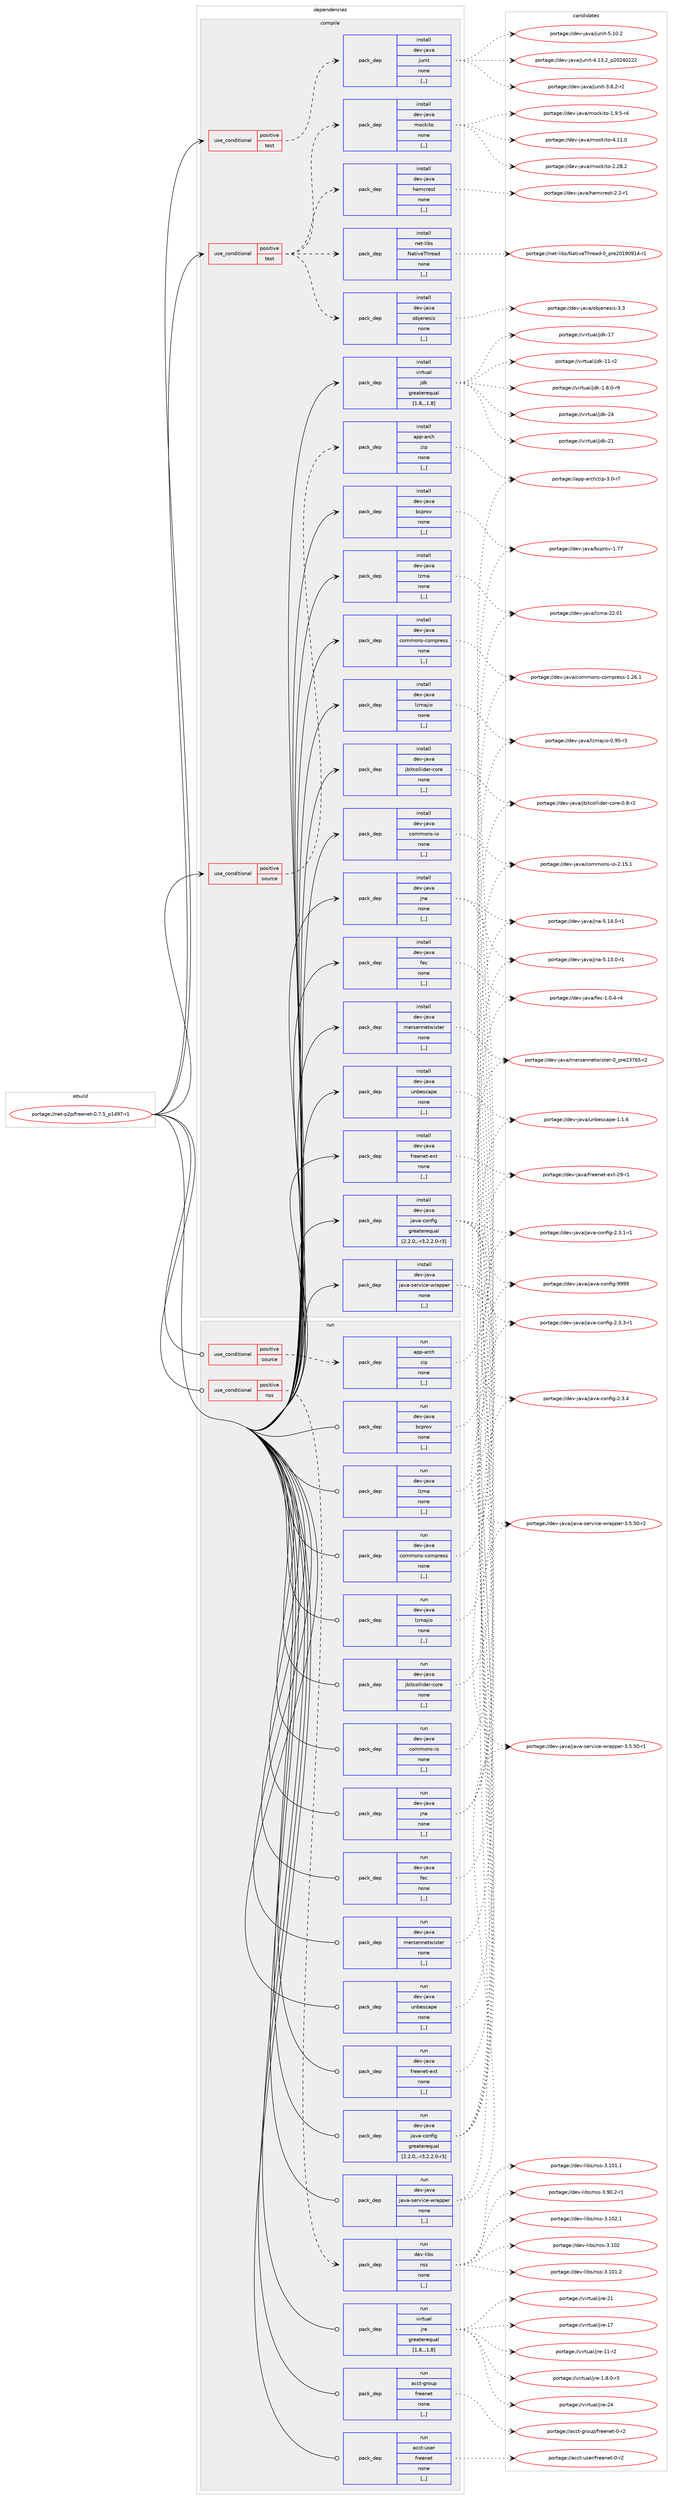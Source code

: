 digraph prolog {

# *************
# Graph options
# *************

newrank=true;
concentrate=true;
compound=true;
graph [rankdir=LR,fontname=Helvetica,fontsize=10,ranksep=1.5];#, ranksep=2.5, nodesep=0.2];
edge  [arrowhead=vee];
node  [fontname=Helvetica,fontsize=10];

# **********
# The ebuild
# **********

subgraph cluster_leftcol {
color=gray;
label=<<i>ebuild</i>>;
id [label="portage://net-p2p/freenet-0.7.5_p1497-r1", color=red, width=4, href="../net-p2p/freenet-0.7.5_p1497-r1.svg"];
}

# ****************
# The dependencies
# ****************

subgraph cluster_midcol {
color=gray;
label=<<i>dependencies</i>>;
subgraph cluster_compile {
fillcolor="#eeeeee";
style=filled;
label=<<i>compile</i>>;
subgraph cond100596 {
dependency381476 [label=<<TABLE BORDER="0" CELLBORDER="1" CELLSPACING="0" CELLPADDING="4"><TR><TD ROWSPAN="3" CELLPADDING="10">use_conditional</TD></TR><TR><TD>positive</TD></TR><TR><TD>source</TD></TR></TABLE>>, shape=none, color=red];
subgraph pack278139 {
dependency381477 [label=<<TABLE BORDER="0" CELLBORDER="1" CELLSPACING="0" CELLPADDING="4" WIDTH="220"><TR><TD ROWSPAN="6" CELLPADDING="30">pack_dep</TD></TR><TR><TD WIDTH="110">install</TD></TR><TR><TD>app-arch</TD></TR><TR><TD>zip</TD></TR><TR><TD>none</TD></TR><TR><TD>[,,]</TD></TR></TABLE>>, shape=none, color=blue];
}
dependency381476:e -> dependency381477:w [weight=20,style="dashed",arrowhead="vee"];
}
id:e -> dependency381476:w [weight=20,style="solid",arrowhead="vee"];
subgraph cond100597 {
dependency381478 [label=<<TABLE BORDER="0" CELLBORDER="1" CELLSPACING="0" CELLPADDING="4"><TR><TD ROWSPAN="3" CELLPADDING="10">use_conditional</TD></TR><TR><TD>positive</TD></TR><TR><TD>test</TD></TR></TABLE>>, shape=none, color=red];
subgraph pack278140 {
dependency381479 [label=<<TABLE BORDER="0" CELLBORDER="1" CELLSPACING="0" CELLPADDING="4" WIDTH="220"><TR><TD ROWSPAN="6" CELLPADDING="30">pack_dep</TD></TR><TR><TD WIDTH="110">install</TD></TR><TR><TD>dev-java</TD></TR><TR><TD>hamcrest</TD></TR><TR><TD>none</TD></TR><TR><TD>[,,]</TD></TR></TABLE>>, shape=none, color=blue];
}
dependency381478:e -> dependency381479:w [weight=20,style="dashed",arrowhead="vee"];
subgraph pack278141 {
dependency381480 [label=<<TABLE BORDER="0" CELLBORDER="1" CELLSPACING="0" CELLPADDING="4" WIDTH="220"><TR><TD ROWSPAN="6" CELLPADDING="30">pack_dep</TD></TR><TR><TD WIDTH="110">install</TD></TR><TR><TD>dev-java</TD></TR><TR><TD>mockito</TD></TR><TR><TD>none</TD></TR><TR><TD>[,,]</TD></TR></TABLE>>, shape=none, color=blue];
}
dependency381478:e -> dependency381480:w [weight=20,style="dashed",arrowhead="vee"];
subgraph pack278142 {
dependency381481 [label=<<TABLE BORDER="0" CELLBORDER="1" CELLSPACING="0" CELLPADDING="4" WIDTH="220"><TR><TD ROWSPAN="6" CELLPADDING="30">pack_dep</TD></TR><TR><TD WIDTH="110">install</TD></TR><TR><TD>dev-java</TD></TR><TR><TD>objenesis</TD></TR><TR><TD>none</TD></TR><TR><TD>[,,]</TD></TR></TABLE>>, shape=none, color=blue];
}
dependency381478:e -> dependency381481:w [weight=20,style="dashed",arrowhead="vee"];
subgraph pack278143 {
dependency381482 [label=<<TABLE BORDER="0" CELLBORDER="1" CELLSPACING="0" CELLPADDING="4" WIDTH="220"><TR><TD ROWSPAN="6" CELLPADDING="30">pack_dep</TD></TR><TR><TD WIDTH="110">install</TD></TR><TR><TD>net-libs</TD></TR><TR><TD>NativeThread</TD></TR><TR><TD>none</TD></TR><TR><TD>[,,]</TD></TR></TABLE>>, shape=none, color=blue];
}
dependency381478:e -> dependency381482:w [weight=20,style="dashed",arrowhead="vee"];
}
id:e -> dependency381478:w [weight=20,style="solid",arrowhead="vee"];
subgraph cond100598 {
dependency381483 [label=<<TABLE BORDER="0" CELLBORDER="1" CELLSPACING="0" CELLPADDING="4"><TR><TD ROWSPAN="3" CELLPADDING="10">use_conditional</TD></TR><TR><TD>positive</TD></TR><TR><TD>test</TD></TR></TABLE>>, shape=none, color=red];
subgraph pack278144 {
dependency381484 [label=<<TABLE BORDER="0" CELLBORDER="1" CELLSPACING="0" CELLPADDING="4" WIDTH="220"><TR><TD ROWSPAN="6" CELLPADDING="30">pack_dep</TD></TR><TR><TD WIDTH="110">install</TD></TR><TR><TD>dev-java</TD></TR><TR><TD>junit</TD></TR><TR><TD>none</TD></TR><TR><TD>[,,]</TD></TR></TABLE>>, shape=none, color=blue];
}
dependency381483:e -> dependency381484:w [weight=20,style="dashed",arrowhead="vee"];
}
id:e -> dependency381483:w [weight=20,style="solid",arrowhead="vee"];
subgraph pack278145 {
dependency381485 [label=<<TABLE BORDER="0" CELLBORDER="1" CELLSPACING="0" CELLPADDING="4" WIDTH="220"><TR><TD ROWSPAN="6" CELLPADDING="30">pack_dep</TD></TR><TR><TD WIDTH="110">install</TD></TR><TR><TD>dev-java</TD></TR><TR><TD>bcprov</TD></TR><TR><TD>none</TD></TR><TR><TD>[,,]</TD></TR></TABLE>>, shape=none, color=blue];
}
id:e -> dependency381485:w [weight=20,style="solid",arrowhead="vee"];
subgraph pack278146 {
dependency381486 [label=<<TABLE BORDER="0" CELLBORDER="1" CELLSPACING="0" CELLPADDING="4" WIDTH="220"><TR><TD ROWSPAN="6" CELLPADDING="30">pack_dep</TD></TR><TR><TD WIDTH="110">install</TD></TR><TR><TD>dev-java</TD></TR><TR><TD>commons-compress</TD></TR><TR><TD>none</TD></TR><TR><TD>[,,]</TD></TR></TABLE>>, shape=none, color=blue];
}
id:e -> dependency381486:w [weight=20,style="solid",arrowhead="vee"];
subgraph pack278147 {
dependency381487 [label=<<TABLE BORDER="0" CELLBORDER="1" CELLSPACING="0" CELLPADDING="4" WIDTH="220"><TR><TD ROWSPAN="6" CELLPADDING="30">pack_dep</TD></TR><TR><TD WIDTH="110">install</TD></TR><TR><TD>dev-java</TD></TR><TR><TD>commons-io</TD></TR><TR><TD>none</TD></TR><TR><TD>[,,]</TD></TR></TABLE>>, shape=none, color=blue];
}
id:e -> dependency381487:w [weight=20,style="solid",arrowhead="vee"];
subgraph pack278148 {
dependency381488 [label=<<TABLE BORDER="0" CELLBORDER="1" CELLSPACING="0" CELLPADDING="4" WIDTH="220"><TR><TD ROWSPAN="6" CELLPADDING="30">pack_dep</TD></TR><TR><TD WIDTH="110">install</TD></TR><TR><TD>dev-java</TD></TR><TR><TD>fec</TD></TR><TR><TD>none</TD></TR><TR><TD>[,,]</TD></TR></TABLE>>, shape=none, color=blue];
}
id:e -> dependency381488:w [weight=20,style="solid",arrowhead="vee"];
subgraph pack278149 {
dependency381489 [label=<<TABLE BORDER="0" CELLBORDER="1" CELLSPACING="0" CELLPADDING="4" WIDTH="220"><TR><TD ROWSPAN="6" CELLPADDING="30">pack_dep</TD></TR><TR><TD WIDTH="110">install</TD></TR><TR><TD>dev-java</TD></TR><TR><TD>freenet-ext</TD></TR><TR><TD>none</TD></TR><TR><TD>[,,]</TD></TR></TABLE>>, shape=none, color=blue];
}
id:e -> dependency381489:w [weight=20,style="solid",arrowhead="vee"];
subgraph pack278150 {
dependency381490 [label=<<TABLE BORDER="0" CELLBORDER="1" CELLSPACING="0" CELLPADDING="4" WIDTH="220"><TR><TD ROWSPAN="6" CELLPADDING="30">pack_dep</TD></TR><TR><TD WIDTH="110">install</TD></TR><TR><TD>dev-java</TD></TR><TR><TD>java-config</TD></TR><TR><TD>greaterequal</TD></TR><TR><TD>[2.2.0,,-r3,2.2.0-r3]</TD></TR></TABLE>>, shape=none, color=blue];
}
id:e -> dependency381490:w [weight=20,style="solid",arrowhead="vee"];
subgraph pack278151 {
dependency381491 [label=<<TABLE BORDER="0" CELLBORDER="1" CELLSPACING="0" CELLPADDING="4" WIDTH="220"><TR><TD ROWSPAN="6" CELLPADDING="30">pack_dep</TD></TR><TR><TD WIDTH="110">install</TD></TR><TR><TD>dev-java</TD></TR><TR><TD>java-service-wrapper</TD></TR><TR><TD>none</TD></TR><TR><TD>[,,]</TD></TR></TABLE>>, shape=none, color=blue];
}
id:e -> dependency381491:w [weight=20,style="solid",arrowhead="vee"];
subgraph pack278152 {
dependency381492 [label=<<TABLE BORDER="0" CELLBORDER="1" CELLSPACING="0" CELLPADDING="4" WIDTH="220"><TR><TD ROWSPAN="6" CELLPADDING="30">pack_dep</TD></TR><TR><TD WIDTH="110">install</TD></TR><TR><TD>dev-java</TD></TR><TR><TD>jbitcollider-core</TD></TR><TR><TD>none</TD></TR><TR><TD>[,,]</TD></TR></TABLE>>, shape=none, color=blue];
}
id:e -> dependency381492:w [weight=20,style="solid",arrowhead="vee"];
subgraph pack278153 {
dependency381493 [label=<<TABLE BORDER="0" CELLBORDER="1" CELLSPACING="0" CELLPADDING="4" WIDTH="220"><TR><TD ROWSPAN="6" CELLPADDING="30">pack_dep</TD></TR><TR><TD WIDTH="110">install</TD></TR><TR><TD>dev-java</TD></TR><TR><TD>jna</TD></TR><TR><TD>none</TD></TR><TR><TD>[,,]</TD></TR></TABLE>>, shape=none, color=blue];
}
id:e -> dependency381493:w [weight=20,style="solid",arrowhead="vee"];
subgraph pack278154 {
dependency381494 [label=<<TABLE BORDER="0" CELLBORDER="1" CELLSPACING="0" CELLPADDING="4" WIDTH="220"><TR><TD ROWSPAN="6" CELLPADDING="30">pack_dep</TD></TR><TR><TD WIDTH="110">install</TD></TR><TR><TD>dev-java</TD></TR><TR><TD>lzma</TD></TR><TR><TD>none</TD></TR><TR><TD>[,,]</TD></TR></TABLE>>, shape=none, color=blue];
}
id:e -> dependency381494:w [weight=20,style="solid",arrowhead="vee"];
subgraph pack278155 {
dependency381495 [label=<<TABLE BORDER="0" CELLBORDER="1" CELLSPACING="0" CELLPADDING="4" WIDTH="220"><TR><TD ROWSPAN="6" CELLPADDING="30">pack_dep</TD></TR><TR><TD WIDTH="110">install</TD></TR><TR><TD>dev-java</TD></TR><TR><TD>lzmajio</TD></TR><TR><TD>none</TD></TR><TR><TD>[,,]</TD></TR></TABLE>>, shape=none, color=blue];
}
id:e -> dependency381495:w [weight=20,style="solid",arrowhead="vee"];
subgraph pack278156 {
dependency381496 [label=<<TABLE BORDER="0" CELLBORDER="1" CELLSPACING="0" CELLPADDING="4" WIDTH="220"><TR><TD ROWSPAN="6" CELLPADDING="30">pack_dep</TD></TR><TR><TD WIDTH="110">install</TD></TR><TR><TD>dev-java</TD></TR><TR><TD>mersennetwister</TD></TR><TR><TD>none</TD></TR><TR><TD>[,,]</TD></TR></TABLE>>, shape=none, color=blue];
}
id:e -> dependency381496:w [weight=20,style="solid",arrowhead="vee"];
subgraph pack278157 {
dependency381497 [label=<<TABLE BORDER="0" CELLBORDER="1" CELLSPACING="0" CELLPADDING="4" WIDTH="220"><TR><TD ROWSPAN="6" CELLPADDING="30">pack_dep</TD></TR><TR><TD WIDTH="110">install</TD></TR><TR><TD>dev-java</TD></TR><TR><TD>unbescape</TD></TR><TR><TD>none</TD></TR><TR><TD>[,,]</TD></TR></TABLE>>, shape=none, color=blue];
}
id:e -> dependency381497:w [weight=20,style="solid",arrowhead="vee"];
subgraph pack278158 {
dependency381498 [label=<<TABLE BORDER="0" CELLBORDER="1" CELLSPACING="0" CELLPADDING="4" WIDTH="220"><TR><TD ROWSPAN="6" CELLPADDING="30">pack_dep</TD></TR><TR><TD WIDTH="110">install</TD></TR><TR><TD>virtual</TD></TR><TR><TD>jdk</TD></TR><TR><TD>greaterequal</TD></TR><TR><TD>[1.8,,,1.8]</TD></TR></TABLE>>, shape=none, color=blue];
}
id:e -> dependency381498:w [weight=20,style="solid",arrowhead="vee"];
}
subgraph cluster_compileandrun {
fillcolor="#eeeeee";
style=filled;
label=<<i>compile and run</i>>;
}
subgraph cluster_run {
fillcolor="#eeeeee";
style=filled;
label=<<i>run</i>>;
subgraph cond100599 {
dependency381499 [label=<<TABLE BORDER="0" CELLBORDER="1" CELLSPACING="0" CELLPADDING="4"><TR><TD ROWSPAN="3" CELLPADDING="10">use_conditional</TD></TR><TR><TD>positive</TD></TR><TR><TD>nss</TD></TR></TABLE>>, shape=none, color=red];
subgraph pack278159 {
dependency381500 [label=<<TABLE BORDER="0" CELLBORDER="1" CELLSPACING="0" CELLPADDING="4" WIDTH="220"><TR><TD ROWSPAN="6" CELLPADDING="30">pack_dep</TD></TR><TR><TD WIDTH="110">run</TD></TR><TR><TD>dev-libs</TD></TR><TR><TD>nss</TD></TR><TR><TD>none</TD></TR><TR><TD>[,,]</TD></TR></TABLE>>, shape=none, color=blue];
}
dependency381499:e -> dependency381500:w [weight=20,style="dashed",arrowhead="vee"];
}
id:e -> dependency381499:w [weight=20,style="solid",arrowhead="odot"];
subgraph cond100600 {
dependency381501 [label=<<TABLE BORDER="0" CELLBORDER="1" CELLSPACING="0" CELLPADDING="4"><TR><TD ROWSPAN="3" CELLPADDING="10">use_conditional</TD></TR><TR><TD>positive</TD></TR><TR><TD>source</TD></TR></TABLE>>, shape=none, color=red];
subgraph pack278160 {
dependency381502 [label=<<TABLE BORDER="0" CELLBORDER="1" CELLSPACING="0" CELLPADDING="4" WIDTH="220"><TR><TD ROWSPAN="6" CELLPADDING="30">pack_dep</TD></TR><TR><TD WIDTH="110">run</TD></TR><TR><TD>app-arch</TD></TR><TR><TD>zip</TD></TR><TR><TD>none</TD></TR><TR><TD>[,,]</TD></TR></TABLE>>, shape=none, color=blue];
}
dependency381501:e -> dependency381502:w [weight=20,style="dashed",arrowhead="vee"];
}
id:e -> dependency381501:w [weight=20,style="solid",arrowhead="odot"];
subgraph pack278161 {
dependency381503 [label=<<TABLE BORDER="0" CELLBORDER="1" CELLSPACING="0" CELLPADDING="4" WIDTH="220"><TR><TD ROWSPAN="6" CELLPADDING="30">pack_dep</TD></TR><TR><TD WIDTH="110">run</TD></TR><TR><TD>acct-group</TD></TR><TR><TD>freenet</TD></TR><TR><TD>none</TD></TR><TR><TD>[,,]</TD></TR></TABLE>>, shape=none, color=blue];
}
id:e -> dependency381503:w [weight=20,style="solid",arrowhead="odot"];
subgraph pack278162 {
dependency381504 [label=<<TABLE BORDER="0" CELLBORDER="1" CELLSPACING="0" CELLPADDING="4" WIDTH="220"><TR><TD ROWSPAN="6" CELLPADDING="30">pack_dep</TD></TR><TR><TD WIDTH="110">run</TD></TR><TR><TD>acct-user</TD></TR><TR><TD>freenet</TD></TR><TR><TD>none</TD></TR><TR><TD>[,,]</TD></TR></TABLE>>, shape=none, color=blue];
}
id:e -> dependency381504:w [weight=20,style="solid",arrowhead="odot"];
subgraph pack278163 {
dependency381505 [label=<<TABLE BORDER="0" CELLBORDER="1" CELLSPACING="0" CELLPADDING="4" WIDTH="220"><TR><TD ROWSPAN="6" CELLPADDING="30">pack_dep</TD></TR><TR><TD WIDTH="110">run</TD></TR><TR><TD>dev-java</TD></TR><TR><TD>bcprov</TD></TR><TR><TD>none</TD></TR><TR><TD>[,,]</TD></TR></TABLE>>, shape=none, color=blue];
}
id:e -> dependency381505:w [weight=20,style="solid",arrowhead="odot"];
subgraph pack278164 {
dependency381506 [label=<<TABLE BORDER="0" CELLBORDER="1" CELLSPACING="0" CELLPADDING="4" WIDTH="220"><TR><TD ROWSPAN="6" CELLPADDING="30">pack_dep</TD></TR><TR><TD WIDTH="110">run</TD></TR><TR><TD>dev-java</TD></TR><TR><TD>commons-compress</TD></TR><TR><TD>none</TD></TR><TR><TD>[,,]</TD></TR></TABLE>>, shape=none, color=blue];
}
id:e -> dependency381506:w [weight=20,style="solid",arrowhead="odot"];
subgraph pack278165 {
dependency381507 [label=<<TABLE BORDER="0" CELLBORDER="1" CELLSPACING="0" CELLPADDING="4" WIDTH="220"><TR><TD ROWSPAN="6" CELLPADDING="30">pack_dep</TD></TR><TR><TD WIDTH="110">run</TD></TR><TR><TD>dev-java</TD></TR><TR><TD>commons-io</TD></TR><TR><TD>none</TD></TR><TR><TD>[,,]</TD></TR></TABLE>>, shape=none, color=blue];
}
id:e -> dependency381507:w [weight=20,style="solid",arrowhead="odot"];
subgraph pack278166 {
dependency381508 [label=<<TABLE BORDER="0" CELLBORDER="1" CELLSPACING="0" CELLPADDING="4" WIDTH="220"><TR><TD ROWSPAN="6" CELLPADDING="30">pack_dep</TD></TR><TR><TD WIDTH="110">run</TD></TR><TR><TD>dev-java</TD></TR><TR><TD>fec</TD></TR><TR><TD>none</TD></TR><TR><TD>[,,]</TD></TR></TABLE>>, shape=none, color=blue];
}
id:e -> dependency381508:w [weight=20,style="solid",arrowhead="odot"];
subgraph pack278167 {
dependency381509 [label=<<TABLE BORDER="0" CELLBORDER="1" CELLSPACING="0" CELLPADDING="4" WIDTH="220"><TR><TD ROWSPAN="6" CELLPADDING="30">pack_dep</TD></TR><TR><TD WIDTH="110">run</TD></TR><TR><TD>dev-java</TD></TR><TR><TD>freenet-ext</TD></TR><TR><TD>none</TD></TR><TR><TD>[,,]</TD></TR></TABLE>>, shape=none, color=blue];
}
id:e -> dependency381509:w [weight=20,style="solid",arrowhead="odot"];
subgraph pack278168 {
dependency381510 [label=<<TABLE BORDER="0" CELLBORDER="1" CELLSPACING="0" CELLPADDING="4" WIDTH="220"><TR><TD ROWSPAN="6" CELLPADDING="30">pack_dep</TD></TR><TR><TD WIDTH="110">run</TD></TR><TR><TD>dev-java</TD></TR><TR><TD>java-config</TD></TR><TR><TD>greaterequal</TD></TR><TR><TD>[2.2.0,,-r3,2.2.0-r3]</TD></TR></TABLE>>, shape=none, color=blue];
}
id:e -> dependency381510:w [weight=20,style="solid",arrowhead="odot"];
subgraph pack278169 {
dependency381511 [label=<<TABLE BORDER="0" CELLBORDER="1" CELLSPACING="0" CELLPADDING="4" WIDTH="220"><TR><TD ROWSPAN="6" CELLPADDING="30">pack_dep</TD></TR><TR><TD WIDTH="110">run</TD></TR><TR><TD>dev-java</TD></TR><TR><TD>java-service-wrapper</TD></TR><TR><TD>none</TD></TR><TR><TD>[,,]</TD></TR></TABLE>>, shape=none, color=blue];
}
id:e -> dependency381511:w [weight=20,style="solid",arrowhead="odot"];
subgraph pack278170 {
dependency381512 [label=<<TABLE BORDER="0" CELLBORDER="1" CELLSPACING="0" CELLPADDING="4" WIDTH="220"><TR><TD ROWSPAN="6" CELLPADDING="30">pack_dep</TD></TR><TR><TD WIDTH="110">run</TD></TR><TR><TD>dev-java</TD></TR><TR><TD>jbitcollider-core</TD></TR><TR><TD>none</TD></TR><TR><TD>[,,]</TD></TR></TABLE>>, shape=none, color=blue];
}
id:e -> dependency381512:w [weight=20,style="solid",arrowhead="odot"];
subgraph pack278171 {
dependency381513 [label=<<TABLE BORDER="0" CELLBORDER="1" CELLSPACING="0" CELLPADDING="4" WIDTH="220"><TR><TD ROWSPAN="6" CELLPADDING="30">pack_dep</TD></TR><TR><TD WIDTH="110">run</TD></TR><TR><TD>dev-java</TD></TR><TR><TD>jna</TD></TR><TR><TD>none</TD></TR><TR><TD>[,,]</TD></TR></TABLE>>, shape=none, color=blue];
}
id:e -> dependency381513:w [weight=20,style="solid",arrowhead="odot"];
subgraph pack278172 {
dependency381514 [label=<<TABLE BORDER="0" CELLBORDER="1" CELLSPACING="0" CELLPADDING="4" WIDTH="220"><TR><TD ROWSPAN="6" CELLPADDING="30">pack_dep</TD></TR><TR><TD WIDTH="110">run</TD></TR><TR><TD>dev-java</TD></TR><TR><TD>lzma</TD></TR><TR><TD>none</TD></TR><TR><TD>[,,]</TD></TR></TABLE>>, shape=none, color=blue];
}
id:e -> dependency381514:w [weight=20,style="solid",arrowhead="odot"];
subgraph pack278173 {
dependency381515 [label=<<TABLE BORDER="0" CELLBORDER="1" CELLSPACING="0" CELLPADDING="4" WIDTH="220"><TR><TD ROWSPAN="6" CELLPADDING="30">pack_dep</TD></TR><TR><TD WIDTH="110">run</TD></TR><TR><TD>dev-java</TD></TR><TR><TD>lzmajio</TD></TR><TR><TD>none</TD></TR><TR><TD>[,,]</TD></TR></TABLE>>, shape=none, color=blue];
}
id:e -> dependency381515:w [weight=20,style="solid",arrowhead="odot"];
subgraph pack278174 {
dependency381516 [label=<<TABLE BORDER="0" CELLBORDER="1" CELLSPACING="0" CELLPADDING="4" WIDTH="220"><TR><TD ROWSPAN="6" CELLPADDING="30">pack_dep</TD></TR><TR><TD WIDTH="110">run</TD></TR><TR><TD>dev-java</TD></TR><TR><TD>mersennetwister</TD></TR><TR><TD>none</TD></TR><TR><TD>[,,]</TD></TR></TABLE>>, shape=none, color=blue];
}
id:e -> dependency381516:w [weight=20,style="solid",arrowhead="odot"];
subgraph pack278175 {
dependency381517 [label=<<TABLE BORDER="0" CELLBORDER="1" CELLSPACING="0" CELLPADDING="4" WIDTH="220"><TR><TD ROWSPAN="6" CELLPADDING="30">pack_dep</TD></TR><TR><TD WIDTH="110">run</TD></TR><TR><TD>dev-java</TD></TR><TR><TD>unbescape</TD></TR><TR><TD>none</TD></TR><TR><TD>[,,]</TD></TR></TABLE>>, shape=none, color=blue];
}
id:e -> dependency381517:w [weight=20,style="solid",arrowhead="odot"];
subgraph pack278176 {
dependency381518 [label=<<TABLE BORDER="0" CELLBORDER="1" CELLSPACING="0" CELLPADDING="4" WIDTH="220"><TR><TD ROWSPAN="6" CELLPADDING="30">pack_dep</TD></TR><TR><TD WIDTH="110">run</TD></TR><TR><TD>virtual</TD></TR><TR><TD>jre</TD></TR><TR><TD>greaterequal</TD></TR><TR><TD>[1.8,,,1.8]</TD></TR></TABLE>>, shape=none, color=blue];
}
id:e -> dependency381518:w [weight=20,style="solid",arrowhead="odot"];
}
}

# **************
# The candidates
# **************

subgraph cluster_choices {
rank=same;
color=gray;
label=<<i>candidates</i>>;

subgraph choice278139 {
color=black;
nodesep=1;
choice9711211245971149910447122105112455146484511455 [label="portage://app-arch/zip-3.0-r7", color=red, width=4,href="../app-arch/zip-3.0-r7.svg"];
dependency381477:e -> choice9711211245971149910447122105112455146484511455:w [style=dotted,weight="100"];
}
subgraph choice278140 {
color=black;
nodesep=1;
choice100101118451069711897471049710999114101115116455046504511449 [label="portage://dev-java/hamcrest-2.2-r1", color=red, width=4,href="../dev-java/hamcrest-2.2-r1.svg"];
dependency381479:e -> choice100101118451069711897471049710999114101115116455046504511449:w [style=dotted,weight="100"];
}
subgraph choice278141 {
color=black;
nodesep=1;
choice100101118451069711897471091119910710511611145524649494648 [label="portage://dev-java/mockito-4.11.0", color=red, width=4,href="../dev-java/mockito-4.11.0.svg"];
choice100101118451069711897471091119910710511611145504650564650 [label="portage://dev-java/mockito-2.28.2", color=red, width=4,href="../dev-java/mockito-2.28.2.svg"];
choice10010111845106971189747109111991071051161114549465746534511452 [label="portage://dev-java/mockito-1.9.5-r4", color=red, width=4,href="../dev-java/mockito-1.9.5-r4.svg"];
dependency381480:e -> choice100101118451069711897471091119910710511611145524649494648:w [style=dotted,weight="100"];
dependency381480:e -> choice100101118451069711897471091119910710511611145504650564650:w [style=dotted,weight="100"];
dependency381480:e -> choice10010111845106971189747109111991071051161114549465746534511452:w [style=dotted,weight="100"];
}
subgraph choice278142 {
color=black;
nodesep=1;
choice100101118451069711897471119810610111010111510511545514651 [label="portage://dev-java/objenesis-3.3", color=red, width=4,href="../dev-java/objenesis-3.3.svg"];
dependency381481:e -> choice100101118451069711897471119810610111010111510511545514651:w [style=dotted,weight="100"];
}
subgraph choice278143 {
color=black;
nodesep=1;
choice1101011164510810598115477897116105118101841041141019710045489511211410150484957485749524511449 [label="portage://net-libs/NativeThread-0_pre20190914-r1", color=red, width=4,href="../net-libs/NativeThread-0_pre20190914-r1.svg"];
dependency381482:e -> choice1101011164510810598115477897116105118101841041141019710045489511211410150484957485749524511449:w [style=dotted,weight="100"];
}
subgraph choice278144 {
color=black;
nodesep=1;
choice1001011184510697118974710611711010511645534649484650 [label="portage://dev-java/junit-5.10.2", color=red, width=4,href="../dev-java/junit-5.10.2.svg"];
choice1001011184510697118974710611711010511645524649514650951125048505248505050 [label="portage://dev-java/junit-4.13.2_p20240222", color=red, width=4,href="../dev-java/junit-4.13.2_p20240222.svg"];
choice100101118451069711897471061171101051164551465646504511450 [label="portage://dev-java/junit-3.8.2-r2", color=red, width=4,href="../dev-java/junit-3.8.2-r2.svg"];
dependency381484:e -> choice1001011184510697118974710611711010511645534649484650:w [style=dotted,weight="100"];
dependency381484:e -> choice1001011184510697118974710611711010511645524649514650951125048505248505050:w [style=dotted,weight="100"];
dependency381484:e -> choice100101118451069711897471061171101051164551465646504511450:w [style=dotted,weight="100"];
}
subgraph choice278145 {
color=black;
nodesep=1;
choice1001011184510697118974798991121141111184549465555 [label="portage://dev-java/bcprov-1.77", color=red, width=4,href="../dev-java/bcprov-1.77.svg"];
dependency381485:e -> choice1001011184510697118974798991121141111184549465555:w [style=dotted,weight="100"];
}
subgraph choice278146 {
color=black;
nodesep=1;
choice1001011184510697118974799111109109111110115459911110911211410111511545494650544649 [label="portage://dev-java/commons-compress-1.26.1", color=red, width=4,href="../dev-java/commons-compress-1.26.1.svg"];
dependency381486:e -> choice1001011184510697118974799111109109111110115459911110911211410111511545494650544649:w [style=dotted,weight="100"];
}
subgraph choice278147 {
color=black;
nodesep=1;
choice10010111845106971189747991111091091111101154510511145504649534649 [label="portage://dev-java/commons-io-2.15.1", color=red, width=4,href="../dev-java/commons-io-2.15.1.svg"];
dependency381487:e -> choice10010111845106971189747991111091091111101154510511145504649534649:w [style=dotted,weight="100"];
}
subgraph choice278148 {
color=black;
nodesep=1;
choice10010111845106971189747102101994549464846524511452 [label="portage://dev-java/fec-1.0.4-r4", color=red, width=4,href="../dev-java/fec-1.0.4-r4.svg"];
dependency381488:e -> choice10010111845106971189747102101994549464846524511452:w [style=dotted,weight="100"];
}
subgraph choice278149 {
color=black;
nodesep=1;
choice10010111845106971189747102114101101110101116451011201164550574511449 [label="portage://dev-java/freenet-ext-29-r1", color=red, width=4,href="../dev-java/freenet-ext-29-r1.svg"];
dependency381489:e -> choice10010111845106971189747102114101101110101116451011201164550574511449:w [style=dotted,weight="100"];
}
subgraph choice278150 {
color=black;
nodesep=1;
choice10010111845106971189747106971189745991111101021051034557575757 [label="portage://dev-java/java-config-9999", color=red, width=4,href="../dev-java/java-config-9999.svg"];
choice1001011184510697118974710697118974599111110102105103455046514652 [label="portage://dev-java/java-config-2.3.4", color=red, width=4,href="../dev-java/java-config-2.3.4.svg"];
choice10010111845106971189747106971189745991111101021051034550465146514511449 [label="portage://dev-java/java-config-2.3.3-r1", color=red, width=4,href="../dev-java/java-config-2.3.3-r1.svg"];
choice10010111845106971189747106971189745991111101021051034550465146494511449 [label="portage://dev-java/java-config-2.3.1-r1", color=red, width=4,href="../dev-java/java-config-2.3.1-r1.svg"];
dependency381490:e -> choice10010111845106971189747106971189745991111101021051034557575757:w [style=dotted,weight="100"];
dependency381490:e -> choice1001011184510697118974710697118974599111110102105103455046514652:w [style=dotted,weight="100"];
dependency381490:e -> choice10010111845106971189747106971189745991111101021051034550465146514511449:w [style=dotted,weight="100"];
dependency381490:e -> choice10010111845106971189747106971189745991111101021051034550465146494511449:w [style=dotted,weight="100"];
}
subgraph choice278151 {
color=black;
nodesep=1;
choice10010111845106971189747106971189745115101114118105991014511911497112112101114455146534653484511450 [label="portage://dev-java/java-service-wrapper-3.5.50-r2", color=red, width=4,href="../dev-java/java-service-wrapper-3.5.50-r2.svg"];
choice10010111845106971189747106971189745115101114118105991014511911497112112101114455146534653484511449 [label="portage://dev-java/java-service-wrapper-3.5.50-r1", color=red, width=4,href="../dev-java/java-service-wrapper-3.5.50-r1.svg"];
dependency381491:e -> choice10010111845106971189747106971189745115101114118105991014511911497112112101114455146534653484511450:w [style=dotted,weight="100"];
dependency381491:e -> choice10010111845106971189747106971189745115101114118105991014511911497112112101114455146534653484511449:w [style=dotted,weight="100"];
}
subgraph choice278152 {
color=black;
nodesep=1;
choice1001011184510697118974710698105116991111081081051001011144599111114101454846564511450 [label="portage://dev-java/jbitcollider-core-0.8-r2", color=red, width=4,href="../dev-java/jbitcollider-core-0.8-r2.svg"];
dependency381492:e -> choice1001011184510697118974710698105116991111081081051001011144599111114101454846564511450:w [style=dotted,weight="100"];
}
subgraph choice278153 {
color=black;
nodesep=1;
choice1001011184510697118974710611097455346495246484511449 [label="portage://dev-java/jna-5.14.0-r1", color=red, width=4,href="../dev-java/jna-5.14.0-r1.svg"];
choice1001011184510697118974710611097455346495146484511449 [label="portage://dev-java/jna-5.13.0-r1", color=red, width=4,href="../dev-java/jna-5.13.0-r1.svg"];
dependency381493:e -> choice1001011184510697118974710611097455346495246484511449:w [style=dotted,weight="100"];
dependency381493:e -> choice1001011184510697118974710611097455346495146484511449:w [style=dotted,weight="100"];
}
subgraph choice278154 {
color=black;
nodesep=1;
choice1001011184510697118974710812210997455050464849 [label="portage://dev-java/lzma-22.01", color=red, width=4,href="../dev-java/lzma-22.01.svg"];
dependency381494:e -> choice1001011184510697118974710812210997455050464849:w [style=dotted,weight="100"];
}
subgraph choice278155 {
color=black;
nodesep=1;
choice100101118451069711897471081221099710610511145484657534511451 [label="portage://dev-java/lzmajio-0.95-r3", color=red, width=4,href="../dev-java/lzmajio-0.95-r3.svg"];
dependency381495:e -> choice100101118451069711897471081221099710610511145484657534511451:w [style=dotted,weight="100"];
}
subgraph choice278156 {
color=black;
nodesep=1;
choice1001011184510697118974710910111411510111011010111611910511511610111445489511211410150515554534511450 [label="portage://dev-java/mersennetwister-0_pre23765-r2", color=red, width=4,href="../dev-java/mersennetwister-0_pre23765-r2.svg"];
dependency381496:e -> choice1001011184510697118974710910111411510111011010111611910511511610111445489511211410150515554534511450:w [style=dotted,weight="100"];
}
subgraph choice278157 {
color=black;
nodesep=1;
choice10010111845106971189747117110981011159997112101454946494654 [label="portage://dev-java/unbescape-1.1.6", color=red, width=4,href="../dev-java/unbescape-1.1.6.svg"];
dependency381497:e -> choice10010111845106971189747117110981011159997112101454946494654:w [style=dotted,weight="100"];
}
subgraph choice278158 {
color=black;
nodesep=1;
choice1181051141161179710847106100107455052 [label="portage://virtual/jdk-24", color=red, width=4,href="../virtual/jdk-24.svg"];
choice1181051141161179710847106100107455049 [label="portage://virtual/jdk-21", color=red, width=4,href="../virtual/jdk-21.svg"];
choice1181051141161179710847106100107454955 [label="portage://virtual/jdk-17", color=red, width=4,href="../virtual/jdk-17.svg"];
choice11810511411611797108471061001074549494511450 [label="portage://virtual/jdk-11-r2", color=red, width=4,href="../virtual/jdk-11-r2.svg"];
choice11810511411611797108471061001074549465646484511457 [label="portage://virtual/jdk-1.8.0-r9", color=red, width=4,href="../virtual/jdk-1.8.0-r9.svg"];
dependency381498:e -> choice1181051141161179710847106100107455052:w [style=dotted,weight="100"];
dependency381498:e -> choice1181051141161179710847106100107455049:w [style=dotted,weight="100"];
dependency381498:e -> choice1181051141161179710847106100107454955:w [style=dotted,weight="100"];
dependency381498:e -> choice11810511411611797108471061001074549494511450:w [style=dotted,weight="100"];
dependency381498:e -> choice11810511411611797108471061001074549465646484511457:w [style=dotted,weight="100"];
}
subgraph choice278159 {
color=black;
nodesep=1;
choice1001011184510810598115471101151154551464948504649 [label="portage://dev-libs/nss-3.102.1", color=red, width=4,href="../dev-libs/nss-3.102.1.svg"];
choice100101118451081059811547110115115455146494850 [label="portage://dev-libs/nss-3.102", color=red, width=4,href="../dev-libs/nss-3.102.svg"];
choice1001011184510810598115471101151154551464948494650 [label="portage://dev-libs/nss-3.101.2", color=red, width=4,href="../dev-libs/nss-3.101.2.svg"];
choice1001011184510810598115471101151154551464948494649 [label="portage://dev-libs/nss-3.101.1", color=red, width=4,href="../dev-libs/nss-3.101.1.svg"];
choice100101118451081059811547110115115455146574846504511449 [label="portage://dev-libs/nss-3.90.2-r1", color=red, width=4,href="../dev-libs/nss-3.90.2-r1.svg"];
dependency381500:e -> choice1001011184510810598115471101151154551464948504649:w [style=dotted,weight="100"];
dependency381500:e -> choice100101118451081059811547110115115455146494850:w [style=dotted,weight="100"];
dependency381500:e -> choice1001011184510810598115471101151154551464948494650:w [style=dotted,weight="100"];
dependency381500:e -> choice1001011184510810598115471101151154551464948494649:w [style=dotted,weight="100"];
dependency381500:e -> choice100101118451081059811547110115115455146574846504511449:w [style=dotted,weight="100"];
}
subgraph choice278160 {
color=black;
nodesep=1;
choice9711211245971149910447122105112455146484511455 [label="portage://app-arch/zip-3.0-r7", color=red, width=4,href="../app-arch/zip-3.0-r7.svg"];
dependency381502:e -> choice9711211245971149910447122105112455146484511455:w [style=dotted,weight="100"];
}
subgraph choice278161 {
color=black;
nodesep=1;
choice979999116451031141111171124710211410110111010111645484511450 [label="portage://acct-group/freenet-0-r2", color=red, width=4,href="../acct-group/freenet-0-r2.svg"];
dependency381503:e -> choice979999116451031141111171124710211410110111010111645484511450:w [style=dotted,weight="100"];
}
subgraph choice278162 {
color=black;
nodesep=1;
choice979999116451171151011144710211410110111010111645484511450 [label="portage://acct-user/freenet-0-r2", color=red, width=4,href="../acct-user/freenet-0-r2.svg"];
dependency381504:e -> choice979999116451171151011144710211410110111010111645484511450:w [style=dotted,weight="100"];
}
subgraph choice278163 {
color=black;
nodesep=1;
choice1001011184510697118974798991121141111184549465555 [label="portage://dev-java/bcprov-1.77", color=red, width=4,href="../dev-java/bcprov-1.77.svg"];
dependency381505:e -> choice1001011184510697118974798991121141111184549465555:w [style=dotted,weight="100"];
}
subgraph choice278164 {
color=black;
nodesep=1;
choice1001011184510697118974799111109109111110115459911110911211410111511545494650544649 [label="portage://dev-java/commons-compress-1.26.1", color=red, width=4,href="../dev-java/commons-compress-1.26.1.svg"];
dependency381506:e -> choice1001011184510697118974799111109109111110115459911110911211410111511545494650544649:w [style=dotted,weight="100"];
}
subgraph choice278165 {
color=black;
nodesep=1;
choice10010111845106971189747991111091091111101154510511145504649534649 [label="portage://dev-java/commons-io-2.15.1", color=red, width=4,href="../dev-java/commons-io-2.15.1.svg"];
dependency381507:e -> choice10010111845106971189747991111091091111101154510511145504649534649:w [style=dotted,weight="100"];
}
subgraph choice278166 {
color=black;
nodesep=1;
choice10010111845106971189747102101994549464846524511452 [label="portage://dev-java/fec-1.0.4-r4", color=red, width=4,href="../dev-java/fec-1.0.4-r4.svg"];
dependency381508:e -> choice10010111845106971189747102101994549464846524511452:w [style=dotted,weight="100"];
}
subgraph choice278167 {
color=black;
nodesep=1;
choice10010111845106971189747102114101101110101116451011201164550574511449 [label="portage://dev-java/freenet-ext-29-r1", color=red, width=4,href="../dev-java/freenet-ext-29-r1.svg"];
dependency381509:e -> choice10010111845106971189747102114101101110101116451011201164550574511449:w [style=dotted,weight="100"];
}
subgraph choice278168 {
color=black;
nodesep=1;
choice10010111845106971189747106971189745991111101021051034557575757 [label="portage://dev-java/java-config-9999", color=red, width=4,href="../dev-java/java-config-9999.svg"];
choice1001011184510697118974710697118974599111110102105103455046514652 [label="portage://dev-java/java-config-2.3.4", color=red, width=4,href="../dev-java/java-config-2.3.4.svg"];
choice10010111845106971189747106971189745991111101021051034550465146514511449 [label="portage://dev-java/java-config-2.3.3-r1", color=red, width=4,href="../dev-java/java-config-2.3.3-r1.svg"];
choice10010111845106971189747106971189745991111101021051034550465146494511449 [label="portage://dev-java/java-config-2.3.1-r1", color=red, width=4,href="../dev-java/java-config-2.3.1-r1.svg"];
dependency381510:e -> choice10010111845106971189747106971189745991111101021051034557575757:w [style=dotted,weight="100"];
dependency381510:e -> choice1001011184510697118974710697118974599111110102105103455046514652:w [style=dotted,weight="100"];
dependency381510:e -> choice10010111845106971189747106971189745991111101021051034550465146514511449:w [style=dotted,weight="100"];
dependency381510:e -> choice10010111845106971189747106971189745991111101021051034550465146494511449:w [style=dotted,weight="100"];
}
subgraph choice278169 {
color=black;
nodesep=1;
choice10010111845106971189747106971189745115101114118105991014511911497112112101114455146534653484511450 [label="portage://dev-java/java-service-wrapper-3.5.50-r2", color=red, width=4,href="../dev-java/java-service-wrapper-3.5.50-r2.svg"];
choice10010111845106971189747106971189745115101114118105991014511911497112112101114455146534653484511449 [label="portage://dev-java/java-service-wrapper-3.5.50-r1", color=red, width=4,href="../dev-java/java-service-wrapper-3.5.50-r1.svg"];
dependency381511:e -> choice10010111845106971189747106971189745115101114118105991014511911497112112101114455146534653484511450:w [style=dotted,weight="100"];
dependency381511:e -> choice10010111845106971189747106971189745115101114118105991014511911497112112101114455146534653484511449:w [style=dotted,weight="100"];
}
subgraph choice278170 {
color=black;
nodesep=1;
choice1001011184510697118974710698105116991111081081051001011144599111114101454846564511450 [label="portage://dev-java/jbitcollider-core-0.8-r2", color=red, width=4,href="../dev-java/jbitcollider-core-0.8-r2.svg"];
dependency381512:e -> choice1001011184510697118974710698105116991111081081051001011144599111114101454846564511450:w [style=dotted,weight="100"];
}
subgraph choice278171 {
color=black;
nodesep=1;
choice1001011184510697118974710611097455346495246484511449 [label="portage://dev-java/jna-5.14.0-r1", color=red, width=4,href="../dev-java/jna-5.14.0-r1.svg"];
choice1001011184510697118974710611097455346495146484511449 [label="portage://dev-java/jna-5.13.0-r1", color=red, width=4,href="../dev-java/jna-5.13.0-r1.svg"];
dependency381513:e -> choice1001011184510697118974710611097455346495246484511449:w [style=dotted,weight="100"];
dependency381513:e -> choice1001011184510697118974710611097455346495146484511449:w [style=dotted,weight="100"];
}
subgraph choice278172 {
color=black;
nodesep=1;
choice1001011184510697118974710812210997455050464849 [label="portage://dev-java/lzma-22.01", color=red, width=4,href="../dev-java/lzma-22.01.svg"];
dependency381514:e -> choice1001011184510697118974710812210997455050464849:w [style=dotted,weight="100"];
}
subgraph choice278173 {
color=black;
nodesep=1;
choice100101118451069711897471081221099710610511145484657534511451 [label="portage://dev-java/lzmajio-0.95-r3", color=red, width=4,href="../dev-java/lzmajio-0.95-r3.svg"];
dependency381515:e -> choice100101118451069711897471081221099710610511145484657534511451:w [style=dotted,weight="100"];
}
subgraph choice278174 {
color=black;
nodesep=1;
choice1001011184510697118974710910111411510111011010111611910511511610111445489511211410150515554534511450 [label="portage://dev-java/mersennetwister-0_pre23765-r2", color=red, width=4,href="../dev-java/mersennetwister-0_pre23765-r2.svg"];
dependency381516:e -> choice1001011184510697118974710910111411510111011010111611910511511610111445489511211410150515554534511450:w [style=dotted,weight="100"];
}
subgraph choice278175 {
color=black;
nodesep=1;
choice10010111845106971189747117110981011159997112101454946494654 [label="portage://dev-java/unbescape-1.1.6", color=red, width=4,href="../dev-java/unbescape-1.1.6.svg"];
dependency381517:e -> choice10010111845106971189747117110981011159997112101454946494654:w [style=dotted,weight="100"];
}
subgraph choice278176 {
color=black;
nodesep=1;
choice1181051141161179710847106114101455052 [label="portage://virtual/jre-24", color=red, width=4,href="../virtual/jre-24.svg"];
choice1181051141161179710847106114101455049 [label="portage://virtual/jre-21", color=red, width=4,href="../virtual/jre-21.svg"];
choice1181051141161179710847106114101454955 [label="portage://virtual/jre-17", color=red, width=4,href="../virtual/jre-17.svg"];
choice11810511411611797108471061141014549494511450 [label="portage://virtual/jre-11-r2", color=red, width=4,href="../virtual/jre-11-r2.svg"];
choice11810511411611797108471061141014549465646484511451 [label="portage://virtual/jre-1.8.0-r3", color=red, width=4,href="../virtual/jre-1.8.0-r3.svg"];
dependency381518:e -> choice1181051141161179710847106114101455052:w [style=dotted,weight="100"];
dependency381518:e -> choice1181051141161179710847106114101455049:w [style=dotted,weight="100"];
dependency381518:e -> choice1181051141161179710847106114101454955:w [style=dotted,weight="100"];
dependency381518:e -> choice11810511411611797108471061141014549494511450:w [style=dotted,weight="100"];
dependency381518:e -> choice11810511411611797108471061141014549465646484511451:w [style=dotted,weight="100"];
}
}

}
